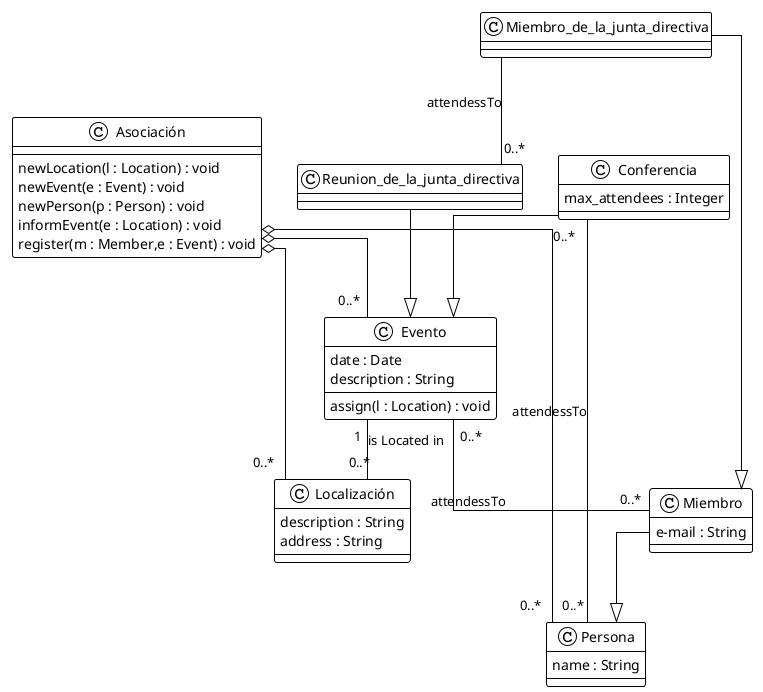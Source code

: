 @startuml

!theme plain
top to bottom direction
skinparam linetype ortho

class Asociación {
    newLocation(l : Location) : void
    newEvent(e : Event) : void
    newPerson(p : Person) : void
    informEvent(e : Location) : void
    register(m : Member,e : Event) : void
}
class Localización {
    description : String
    address : String
}
class Evento {
    date : Date
    description : String
    assign(l : Location) : void
}
class Conferencia {
    max_attendees : Integer
}
class Persona {
    name : String
}
class Miembro {
    e-mail : String
}
class Miembro_de_la_junta_directiva
class Reunion_de_la_junta_directiva

Conferencia                    --^  Evento
Reunion_de_la_junta_directiva  --^  Evento

Miembro                        --^  Persona
Miembro_de_la_junta_directiva  --^  Miembro

Asociación o-- "0..*" Localización
Asociación o-- "0..*" Evento
Asociación o-- "0..*" Persona

Conferencia "0..*" -- "0..*" Persona : attendessTo
Evento "0..*" -- "0..*" Miembro : attendessTo
Evento "1" -- "0..*" Localización : is Located in
Miembro_de_la_junta_directiva -- "0..*" Reunion_de_la_junta_directiva : attendessTo

@enduml